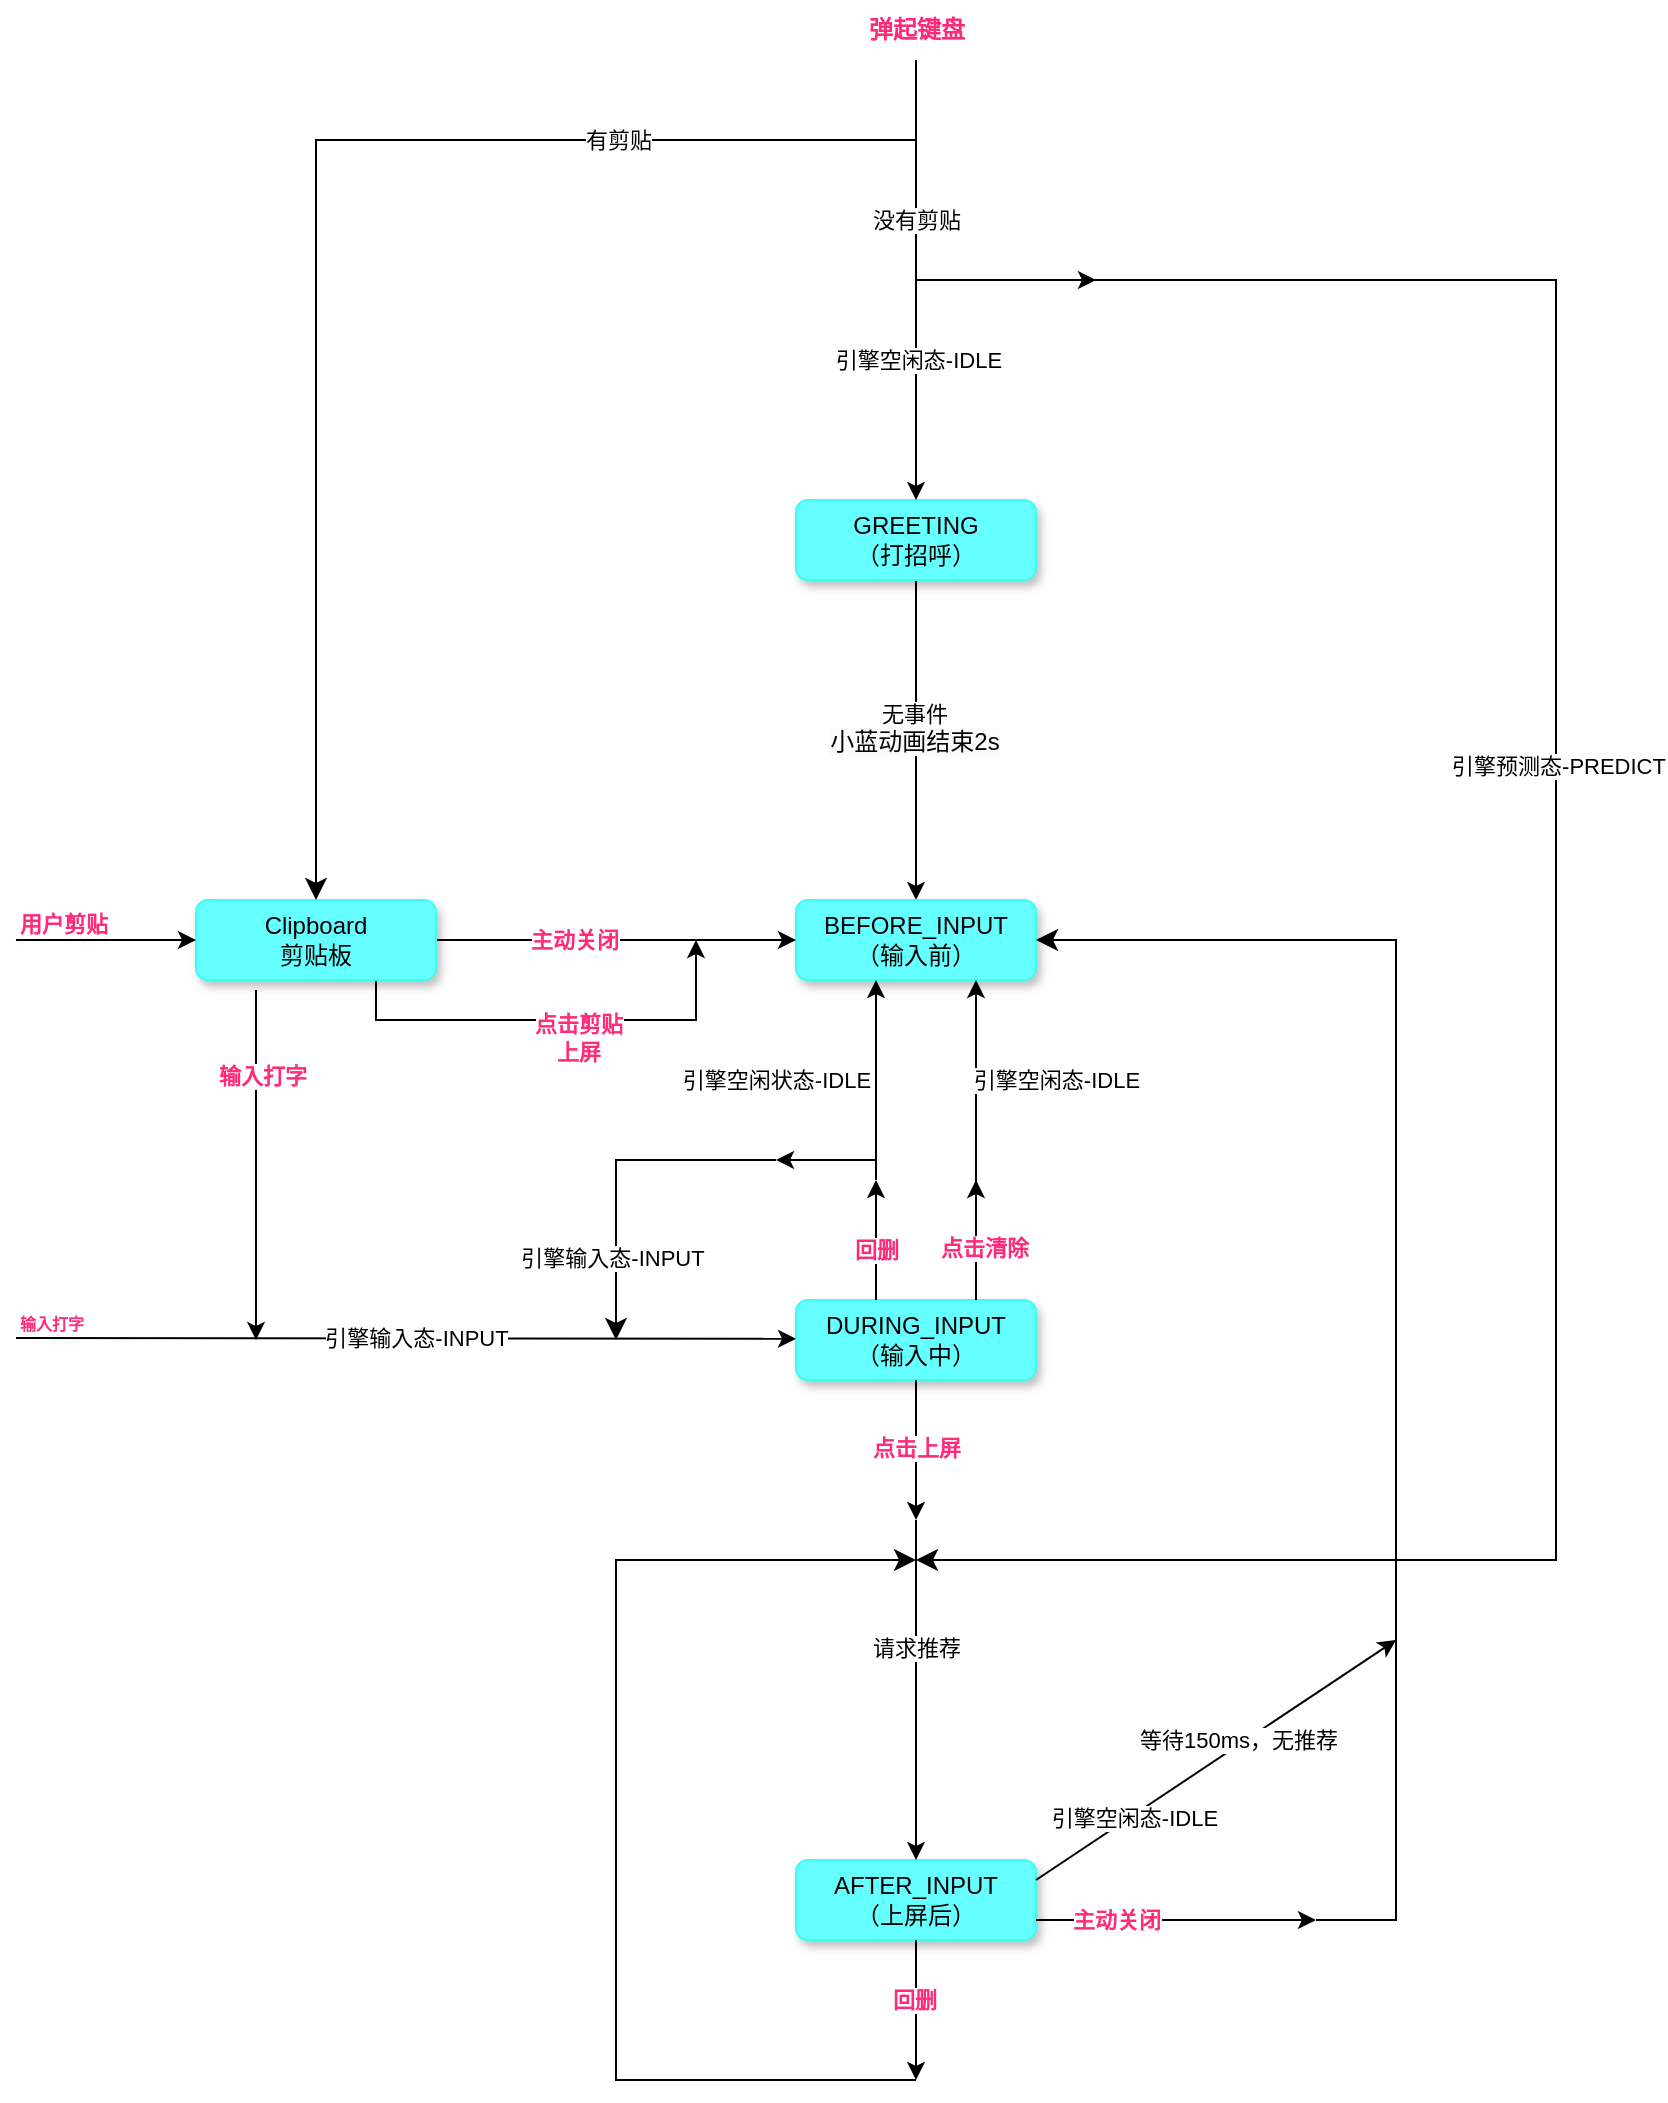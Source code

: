 <mxfile version="22.0.4" type="github">
  <diagram id="C5RBs43oDa-KdzZeNtuy" name="Page-1">
    <mxGraphModel dx="1870" dy="2040" grid="1" gridSize="10" guides="1" tooltips="1" connect="1" arrows="1" fold="1" page="1" pageScale="1" pageWidth="827" pageHeight="1169" math="0" shadow="0">
      <root>
        <mxCell id="WIyWlLk6GJQsqaUBKTNV-0" />
        <mxCell id="WIyWlLk6GJQsqaUBKTNV-1" parent="WIyWlLk6GJQsqaUBKTNV-0" />
        <mxCell id="cE5dc0JYx2kaTeAeMU1b-17" value="" style="edgeStyle=orthogonalEdgeStyle;rounded=0;orthogonalLoop=1;jettySize=auto;html=1;" edge="1" parent="WIyWlLk6GJQsqaUBKTNV-1" source="WIyWlLk6GJQsqaUBKTNV-3" target="cE5dc0JYx2kaTeAeMU1b-14">
          <mxGeometry relative="1" as="geometry">
            <Array as="points">
              <mxPoint x="400" y="350" />
              <mxPoint x="400" y="350" />
            </Array>
          </mxGeometry>
        </mxCell>
        <mxCell id="cE5dc0JYx2kaTeAeMU1b-26" value="无事件&lt;br style=&quot;border-color: var(--border-color); font-size: 12px; background-color: rgb(251, 251, 251);&quot;&gt;&lt;span style=&quot;font-size: 12px; background-color: rgb(251, 251, 251);&quot;&gt;小蓝动画结束2s&lt;/span&gt;" style="edgeLabel;html=1;align=center;verticalAlign=middle;resizable=0;points=[];" vertex="1" connectable="0" parent="cE5dc0JYx2kaTeAeMU1b-17">
          <mxGeometry x="-0.078" y="-1" relative="1" as="geometry">
            <mxPoint as="offset" />
          </mxGeometry>
        </mxCell>
        <mxCell id="WIyWlLk6GJQsqaUBKTNV-3" value="GREETING&lt;br&gt;（打招呼）" style="rounded=1;whiteSpace=wrap;html=1;fontSize=12;glass=0;strokeWidth=1;shadow=1;strokeColor=#38FFF2;fillColor=#66FFFF;" parent="WIyWlLk6GJQsqaUBKTNV-1" vertex="1">
          <mxGeometry x="340" y="280" width="120" height="40" as="geometry" />
        </mxCell>
        <mxCell id="cE5dc0JYx2kaTeAeMU1b-14" value="BEFORE_INPUT&lt;br&gt;（输入前）" style="rounded=1;whiteSpace=wrap;html=1;fontSize=12;glass=0;strokeWidth=1;shadow=1;strokeColor=#38FFF2;fillColor=#66FFFF;" vertex="1" parent="WIyWlLk6GJQsqaUBKTNV-1">
          <mxGeometry x="340" y="480" width="120" height="40" as="geometry" />
        </mxCell>
        <mxCell id="cE5dc0JYx2kaTeAeMU1b-15" value="DURING_INPUT&lt;br&gt;（输入中）" style="rounded=1;whiteSpace=wrap;html=1;fontSize=12;glass=0;strokeWidth=1;shadow=1;strokeColor=#38FFF2;fillColor=#66FFFF;" vertex="1" parent="WIyWlLk6GJQsqaUBKTNV-1">
          <mxGeometry x="340" y="680" width="120" height="40" as="geometry" />
        </mxCell>
        <mxCell id="cE5dc0JYx2kaTeAeMU1b-16" value="AFTER_INPUT&lt;br&gt;（上屏后）" style="rounded=1;whiteSpace=wrap;html=1;fontSize=12;glass=0;strokeWidth=1;shadow=1;strokeColor=#38FFF2;fillColor=#66FFFF;" vertex="1" parent="WIyWlLk6GJQsqaUBKTNV-1">
          <mxGeometry x="340" y="960" width="120" height="40" as="geometry" />
        </mxCell>
        <mxCell id="cE5dc0JYx2kaTeAeMU1b-33" value="" style="endArrow=classic;html=1;rounded=0;entryX=0.5;entryY=0;entryDx=0;entryDy=0;" edge="1" parent="WIyWlLk6GJQsqaUBKTNV-1" source="cE5dc0JYx2kaTeAeMU1b-179" target="WIyWlLk6GJQsqaUBKTNV-3">
          <mxGeometry relative="1" as="geometry">
            <mxPoint x="400" y="100" as="sourcePoint" />
            <mxPoint x="399" y="270" as="targetPoint" />
          </mxGeometry>
        </mxCell>
        <mxCell id="cE5dc0JYx2kaTeAeMU1b-34" value="引擎空闲态-IDLE" style="edgeLabel;resizable=0;html=1;align=center;verticalAlign=middle;" connectable="0" vertex="1" parent="cE5dc0JYx2kaTeAeMU1b-33">
          <mxGeometry relative="1" as="geometry">
            <mxPoint x="1" y="40" as="offset" />
          </mxGeometry>
        </mxCell>
        <mxCell id="cE5dc0JYx2kaTeAeMU1b-180" value="没有剪贴" style="edgeLabel;html=1;align=center;verticalAlign=middle;resizable=0;points=[];" vertex="1" connectable="0" parent="cE5dc0JYx2kaTeAeMU1b-33">
          <mxGeometry x="-0.732" y="-1" relative="1" as="geometry">
            <mxPoint x="1" y="50" as="offset" />
          </mxGeometry>
        </mxCell>
        <mxCell id="cE5dc0JYx2kaTeAeMU1b-38" value="" style="edgeStyle=segmentEdgeStyle;endArrow=classic;html=1;curved=0;rounded=0;endSize=8;startSize=8;" edge="1" parent="WIyWlLk6GJQsqaUBKTNV-1">
          <mxGeometry width="50" height="50" relative="1" as="geometry">
            <mxPoint x="490" y="170" as="sourcePoint" />
            <mxPoint x="400" y="810" as="targetPoint" />
            <Array as="points">
              <mxPoint x="440" y="170" />
              <mxPoint x="720" y="170" />
              <mxPoint x="720" y="710" />
            </Array>
          </mxGeometry>
        </mxCell>
        <mxCell id="cE5dc0JYx2kaTeAeMU1b-39" value="引擎预测态-PREDICT" style="edgeLabel;html=1;align=center;verticalAlign=middle;resizable=0;points=[];" vertex="1" connectable="0" parent="cE5dc0JYx2kaTeAeMU1b-38">
          <mxGeometry x="-0.11" y="1" relative="1" as="geometry">
            <mxPoint y="-1" as="offset" />
          </mxGeometry>
        </mxCell>
        <mxCell id="cE5dc0JYx2kaTeAeMU1b-43" value="" style="endArrow=classic;html=1;rounded=0;" edge="1" parent="WIyWlLk6GJQsqaUBKTNV-1">
          <mxGeometry relative="1" as="geometry">
            <mxPoint x="-50" y="699" as="sourcePoint" />
            <mxPoint x="340" y="699.41" as="targetPoint" />
          </mxGeometry>
        </mxCell>
        <mxCell id="cE5dc0JYx2kaTeAeMU1b-44" value="引擎输入态-INPUT" style="edgeLabel;resizable=0;html=1;align=center;verticalAlign=middle;" connectable="0" vertex="1" parent="cE5dc0JYx2kaTeAeMU1b-43">
          <mxGeometry relative="1" as="geometry">
            <mxPoint x="5" as="offset" />
          </mxGeometry>
        </mxCell>
        <mxCell id="cE5dc0JYx2kaTeAeMU1b-45" value="&lt;b&gt;&lt;font color=&quot;#ff2b79&quot; style=&quot;font-size: 8px;&quot;&gt;输入打字&lt;/font&gt;&lt;/b&gt;" style="edgeLabel;resizable=0;html=1;align=left;verticalAlign=bottom;" connectable="0" vertex="1" parent="cE5dc0JYx2kaTeAeMU1b-43">
          <mxGeometry x="-1" relative="1" as="geometry" />
        </mxCell>
        <mxCell id="cE5dc0JYx2kaTeAeMU1b-54" value="" style="endArrow=classic;html=1;rounded=0;exitX=0.5;exitY=1;exitDx=0;exitDy=0;" edge="1" parent="WIyWlLk6GJQsqaUBKTNV-1" source="cE5dc0JYx2kaTeAeMU1b-15">
          <mxGeometry relative="1" as="geometry">
            <mxPoint x="30" y="980" as="sourcePoint" />
            <mxPoint x="400" y="790" as="targetPoint" />
          </mxGeometry>
        </mxCell>
        <mxCell id="cE5dc0JYx2kaTeAeMU1b-109" value="&lt;b&gt;&lt;font color=&quot;#ff2b79&quot;&gt;点击上屏&lt;/font&gt;&lt;/b&gt;" style="edgeLabel;html=1;align=center;verticalAlign=middle;resizable=0;points=[];" vertex="1" connectable="0" parent="cE5dc0JYx2kaTeAeMU1b-54">
          <mxGeometry x="-0.025" y="3" relative="1" as="geometry">
            <mxPoint x="-3" as="offset" />
          </mxGeometry>
        </mxCell>
        <mxCell id="cE5dc0JYx2kaTeAeMU1b-111" value="" style="endArrow=classic;html=1;rounded=0;" edge="1" parent="WIyWlLk6GJQsqaUBKTNV-1" target="cE5dc0JYx2kaTeAeMU1b-16">
          <mxGeometry width="50" height="50" relative="1" as="geometry">
            <mxPoint x="400" y="790" as="sourcePoint" />
            <mxPoint x="450" y="740" as="targetPoint" />
          </mxGeometry>
        </mxCell>
        <mxCell id="cE5dc0JYx2kaTeAeMU1b-202" value="请求推荐" style="edgeLabel;html=1;align=center;verticalAlign=middle;resizable=0;points=[];" vertex="1" connectable="0" parent="cE5dc0JYx2kaTeAeMU1b-111">
          <mxGeometry x="-0.25" relative="1" as="geometry">
            <mxPoint as="offset" />
          </mxGeometry>
        </mxCell>
        <mxCell id="cE5dc0JYx2kaTeAeMU1b-120" value="" style="endArrow=classic;html=1;rounded=0;entryX=0.75;entryY=1;entryDx=0;entryDy=0;" edge="1" parent="WIyWlLk6GJQsqaUBKTNV-1" target="cE5dc0JYx2kaTeAeMU1b-14">
          <mxGeometry relative="1" as="geometry">
            <mxPoint x="430" y="630" as="sourcePoint" />
            <mxPoint x="730" y="679.23" as="targetPoint" />
          </mxGeometry>
        </mxCell>
        <mxCell id="cE5dc0JYx2kaTeAeMU1b-125" value="引擎空闲态-IDLE" style="edgeLabel;html=1;align=center;verticalAlign=middle;resizable=0;points=[];" vertex="1" connectable="0" parent="cE5dc0JYx2kaTeAeMU1b-120">
          <mxGeometry x="0.03" y="-1" relative="1" as="geometry">
            <mxPoint x="39" y="-4" as="offset" />
          </mxGeometry>
        </mxCell>
        <mxCell id="cE5dc0JYx2kaTeAeMU1b-129" value="" style="endArrow=classic;html=1;rounded=0;" edge="1" parent="WIyWlLk6GJQsqaUBKTNV-1">
          <mxGeometry width="50" height="50" relative="1" as="geometry">
            <mxPoint x="380" y="680" as="sourcePoint" />
            <mxPoint x="380" y="620" as="targetPoint" />
          </mxGeometry>
        </mxCell>
        <mxCell id="cE5dc0JYx2kaTeAeMU1b-130" value="&lt;b&gt;&lt;font color=&quot;#ff2b79&quot;&gt;回删&lt;/font&gt;&lt;/b&gt;" style="edgeLabel;html=1;align=center;verticalAlign=middle;resizable=0;points=[];" vertex="1" connectable="0" parent="cE5dc0JYx2kaTeAeMU1b-129">
          <mxGeometry x="-0.147" y="-3" relative="1" as="geometry">
            <mxPoint x="-3" as="offset" />
          </mxGeometry>
        </mxCell>
        <mxCell id="cE5dc0JYx2kaTeAeMU1b-131" value="" style="endArrow=classic;html=1;rounded=0;entryX=0.5;entryY=1;entryDx=0;entryDy=0;" edge="1" parent="WIyWlLk6GJQsqaUBKTNV-1">
          <mxGeometry width="50" height="50" relative="1" as="geometry">
            <mxPoint x="380" y="620" as="sourcePoint" />
            <mxPoint x="380" y="520" as="targetPoint" />
          </mxGeometry>
        </mxCell>
        <mxCell id="cE5dc0JYx2kaTeAeMU1b-132" value="引擎空闲状态-IDLE" style="edgeLabel;html=1;align=center;verticalAlign=middle;resizable=0;points=[];" vertex="1" connectable="0" parent="cE5dc0JYx2kaTeAeMU1b-131">
          <mxGeometry x="0.012" relative="1" as="geometry">
            <mxPoint x="-50" as="offset" />
          </mxGeometry>
        </mxCell>
        <mxCell id="cE5dc0JYx2kaTeAeMU1b-133" value="" style="edgeStyle=segmentEdgeStyle;endArrow=classic;html=1;curved=0;rounded=0;endSize=8;startSize=8;" edge="1" parent="WIyWlLk6GJQsqaUBKTNV-1">
          <mxGeometry width="50" height="50" relative="1" as="geometry">
            <mxPoint x="330" y="610" as="sourcePoint" />
            <mxPoint x="250" y="700" as="targetPoint" />
            <Array as="points">
              <mxPoint x="250" y="610" />
              <mxPoint x="250" y="680" />
            </Array>
          </mxGeometry>
        </mxCell>
        <mxCell id="cE5dc0JYx2kaTeAeMU1b-136" value="引擎输入态-INPUT" style="edgeLabel;html=1;align=center;verticalAlign=middle;resizable=0;points=[];" vertex="1" connectable="0" parent="cE5dc0JYx2kaTeAeMU1b-133">
          <mxGeometry x="0.519" y="-2" relative="1" as="geometry">
            <mxPoint as="offset" />
          </mxGeometry>
        </mxCell>
        <mxCell id="cE5dc0JYx2kaTeAeMU1b-134" value="" style="endArrow=classic;html=1;rounded=0;" edge="1" parent="WIyWlLk6GJQsqaUBKTNV-1">
          <mxGeometry width="50" height="50" relative="1" as="geometry">
            <mxPoint x="400" y="1000" as="sourcePoint" />
            <mxPoint x="400" y="1070" as="targetPoint" />
          </mxGeometry>
        </mxCell>
        <mxCell id="cE5dc0JYx2kaTeAeMU1b-135" value="&lt;b&gt;&lt;font color=&quot;#ff2b79&quot;&gt;回删&lt;/font&gt;&lt;/b&gt;" style="edgeLabel;html=1;align=center;verticalAlign=middle;resizable=0;points=[];" vertex="1" connectable="0" parent="cE5dc0JYx2kaTeAeMU1b-134">
          <mxGeometry x="-0.16" y="-3" relative="1" as="geometry">
            <mxPoint x="2" as="offset" />
          </mxGeometry>
        </mxCell>
        <mxCell id="cE5dc0JYx2kaTeAeMU1b-140" value="" style="edgeStyle=segmentEdgeStyle;endArrow=classic;html=1;curved=0;rounded=0;endSize=8;startSize=8;" edge="1" parent="WIyWlLk6GJQsqaUBKTNV-1">
          <mxGeometry width="50" height="50" relative="1" as="geometry">
            <mxPoint x="400" y="1070" as="sourcePoint" />
            <mxPoint x="400" y="810" as="targetPoint" />
            <Array as="points">
              <mxPoint x="250" y="1070" />
              <mxPoint x="250" y="810" />
            </Array>
          </mxGeometry>
        </mxCell>
        <mxCell id="cE5dc0JYx2kaTeAeMU1b-143" value="" style="endArrow=classic;html=1;rounded=0;" edge="1" parent="WIyWlLk6GJQsqaUBKTNV-1">
          <mxGeometry width="50" height="50" relative="1" as="geometry">
            <mxPoint x="460" y="990" as="sourcePoint" />
            <mxPoint x="600" y="990" as="targetPoint" />
          </mxGeometry>
        </mxCell>
        <mxCell id="cE5dc0JYx2kaTeAeMU1b-144" value="&lt;font style=&quot;&quot; color=&quot;#ff2b79&quot;&gt;&lt;b&gt;主动关闭&lt;/b&gt;&lt;/font&gt;" style="edgeLabel;html=1;align=center;verticalAlign=middle;resizable=0;points=[];" vertex="1" connectable="0" parent="cE5dc0JYx2kaTeAeMU1b-143">
          <mxGeometry x="-0.567" y="-1" relative="1" as="geometry">
            <mxPoint x="9" y="-1" as="offset" />
          </mxGeometry>
        </mxCell>
        <mxCell id="cE5dc0JYx2kaTeAeMU1b-145" value="" style="edgeStyle=segmentEdgeStyle;endArrow=classic;html=1;curved=0;rounded=0;endSize=8;startSize=8;entryX=1;entryY=0.5;entryDx=0;entryDy=0;" edge="1" parent="WIyWlLk6GJQsqaUBKTNV-1" target="cE5dc0JYx2kaTeAeMU1b-14">
          <mxGeometry width="50" height="50" relative="1" as="geometry">
            <mxPoint x="600" y="990" as="sourcePoint" />
            <mxPoint x="570" y="500" as="targetPoint" />
            <Array as="points">
              <mxPoint x="640" y="990" />
              <mxPoint x="640" y="500" />
            </Array>
          </mxGeometry>
        </mxCell>
        <mxCell id="cE5dc0JYx2kaTeAeMU1b-147" value="" style="endArrow=classic;html=1;rounded=0;" edge="1" parent="WIyWlLk6GJQsqaUBKTNV-1">
          <mxGeometry width="50" height="50" relative="1" as="geometry">
            <mxPoint x="400" y="170" as="sourcePoint" />
            <mxPoint x="490" y="170" as="targetPoint" />
          </mxGeometry>
        </mxCell>
        <mxCell id="cE5dc0JYx2kaTeAeMU1b-148" value="" style="endArrow=classic;html=1;rounded=0;" edge="1" parent="WIyWlLk6GJQsqaUBKTNV-1">
          <mxGeometry width="50" height="50" relative="1" as="geometry">
            <mxPoint x="430" y="680" as="sourcePoint" />
            <mxPoint x="430" y="620" as="targetPoint" />
          </mxGeometry>
        </mxCell>
        <mxCell id="cE5dc0JYx2kaTeAeMU1b-149" value="&lt;b&gt;&lt;font color=&quot;#ff2b79&quot;&gt;点击清除&lt;/font&gt;&lt;/b&gt;" style="edgeLabel;html=1;align=center;verticalAlign=middle;resizable=0;points=[];" vertex="1" connectable="0" parent="cE5dc0JYx2kaTeAeMU1b-148">
          <mxGeometry x="-0.098" y="-4" relative="1" as="geometry">
            <mxPoint y="1" as="offset" />
          </mxGeometry>
        </mxCell>
        <mxCell id="cE5dc0JYx2kaTeAeMU1b-150" value="" style="endArrow=classic;html=1;rounded=0;" edge="1" parent="WIyWlLk6GJQsqaUBKTNV-1">
          <mxGeometry width="50" height="50" relative="1" as="geometry">
            <mxPoint x="380" y="610" as="sourcePoint" />
            <mxPoint x="330" y="610" as="targetPoint" />
          </mxGeometry>
        </mxCell>
        <mxCell id="cE5dc0JYx2kaTeAeMU1b-183" style="edgeStyle=orthogonalEdgeStyle;rounded=0;orthogonalLoop=1;jettySize=auto;html=1;" edge="1" parent="WIyWlLk6GJQsqaUBKTNV-1" source="cE5dc0JYx2kaTeAeMU1b-167" target="cE5dc0JYx2kaTeAeMU1b-14">
          <mxGeometry relative="1" as="geometry" />
        </mxCell>
        <mxCell id="cE5dc0JYx2kaTeAeMU1b-184" value="&lt;b&gt;&lt;font color=&quot;#ff2b79&quot;&gt;主动关闭&lt;/font&gt;&lt;/b&gt;" style="edgeLabel;html=1;align=center;verticalAlign=middle;resizable=0;points=[];" vertex="1" connectable="0" parent="cE5dc0JYx2kaTeAeMU1b-183">
          <mxGeometry x="-0.318" y="-1" relative="1" as="geometry">
            <mxPoint x="7" y="-1" as="offset" />
          </mxGeometry>
        </mxCell>
        <mxCell id="cE5dc0JYx2kaTeAeMU1b-193" style="edgeStyle=orthogonalEdgeStyle;rounded=0;orthogonalLoop=1;jettySize=auto;html=1;" edge="1" parent="WIyWlLk6GJQsqaUBKTNV-1">
          <mxGeometry relative="1" as="geometry">
            <mxPoint x="290" y="500" as="targetPoint" />
            <mxPoint x="110" y="520" as="sourcePoint" />
            <Array as="points">
              <mxPoint x="130" y="520" />
              <mxPoint x="130" y="540" />
              <mxPoint x="290" y="540" />
            </Array>
          </mxGeometry>
        </mxCell>
        <mxCell id="cE5dc0JYx2kaTeAeMU1b-197" value="&lt;b&gt;&lt;font color=&quot;#ff2b79&quot;&gt;点击剪贴&lt;br&gt;上屏&lt;br&gt;&lt;/font&gt;&lt;/b&gt;" style="edgeLabel;html=1;align=center;verticalAlign=middle;resizable=0;points=[];" vertex="1" connectable="0" parent="cE5dc0JYx2kaTeAeMU1b-193">
          <mxGeometry x="-0.864" y="1" relative="1" as="geometry">
            <mxPoint x="104" y="30" as="offset" />
          </mxGeometry>
        </mxCell>
        <mxCell id="cE5dc0JYx2kaTeAeMU1b-167" value="Clipboard&lt;br&gt;剪贴板" style="rounded=1;whiteSpace=wrap;html=1;fontSize=12;glass=0;strokeWidth=1;shadow=1;strokeColor=#38FFF2;fillColor=#66FFFF;" vertex="1" parent="WIyWlLk6GJQsqaUBKTNV-1">
          <mxGeometry x="40" y="480" width="120" height="40" as="geometry" />
        </mxCell>
        <mxCell id="cE5dc0JYx2kaTeAeMU1b-173" value="" style="endArrow=classic;html=1;rounded=0;entryX=0;entryY=0.5;entryDx=0;entryDy=0;" edge="1" parent="WIyWlLk6GJQsqaUBKTNV-1" target="cE5dc0JYx2kaTeAeMU1b-167">
          <mxGeometry relative="1" as="geometry">
            <mxPoint x="-50" y="500" as="sourcePoint" />
            <mxPoint x="250" y="299.38" as="targetPoint" />
          </mxGeometry>
        </mxCell>
        <mxCell id="cE5dc0JYx2kaTeAeMU1b-175" value="&lt;font color=&quot;#ff2b79&quot;&gt;&lt;b&gt;用户剪贴&lt;/b&gt;&lt;/font&gt;" style="edgeLabel;resizable=0;html=1;align=left;verticalAlign=bottom;" connectable="0" vertex="1" parent="cE5dc0JYx2kaTeAeMU1b-173">
          <mxGeometry x="-1" relative="1" as="geometry" />
        </mxCell>
        <mxCell id="cE5dc0JYx2kaTeAeMU1b-179" value="&lt;b&gt;&lt;font color=&quot;#ff2b79&quot;&gt;弹起键盘&lt;/font&gt;&lt;/b&gt;" style="text;html=1;align=center;verticalAlign=middle;resizable=0;points=[];autosize=1;strokeColor=none;fillColor=none;" vertex="1" parent="WIyWlLk6GJQsqaUBKTNV-1">
          <mxGeometry x="365" y="30" width="70" height="30" as="geometry" />
        </mxCell>
        <mxCell id="cE5dc0JYx2kaTeAeMU1b-181" value="" style="edgeStyle=segmentEdgeStyle;endArrow=classic;html=1;curved=0;rounded=0;endSize=8;startSize=8;entryX=0.5;entryY=0;entryDx=0;entryDy=0;" edge="1" parent="WIyWlLk6GJQsqaUBKTNV-1" target="cE5dc0JYx2kaTeAeMU1b-167">
          <mxGeometry width="50" height="50" relative="1" as="geometry">
            <mxPoint x="400" y="100" as="sourcePoint" />
            <mxPoint x="180" y="272" as="targetPoint" />
          </mxGeometry>
        </mxCell>
        <mxCell id="cE5dc0JYx2kaTeAeMU1b-182" value="有剪贴" style="edgeLabel;html=1;align=center;verticalAlign=middle;resizable=0;points=[];" vertex="1" connectable="0" parent="cE5dc0JYx2kaTeAeMU1b-181">
          <mxGeometry x="-0.548" y="1" relative="1" as="geometry">
            <mxPoint x="4" y="-1" as="offset" />
          </mxGeometry>
        </mxCell>
        <mxCell id="cE5dc0JYx2kaTeAeMU1b-195" value="" style="endArrow=classic;html=1;rounded=0;" edge="1" parent="WIyWlLk6GJQsqaUBKTNV-1">
          <mxGeometry width="50" height="50" relative="1" as="geometry">
            <mxPoint x="70" y="525" as="sourcePoint" />
            <mxPoint x="70" y="700" as="targetPoint" />
          </mxGeometry>
        </mxCell>
        <mxCell id="cE5dc0JYx2kaTeAeMU1b-196" value="&lt;b&gt;&lt;font color=&quot;#ff2b79&quot;&gt;输入打字&lt;/font&gt;&lt;/b&gt;" style="edgeLabel;html=1;align=center;verticalAlign=middle;resizable=0;points=[];" vertex="1" connectable="0" parent="cE5dc0JYx2kaTeAeMU1b-195">
          <mxGeometry x="-0.517" y="3" relative="1" as="geometry">
            <mxPoint as="offset" />
          </mxGeometry>
        </mxCell>
        <mxCell id="cE5dc0JYx2kaTeAeMU1b-200" value="" style="endArrow=classic;html=1;rounded=0;" edge="1" parent="WIyWlLk6GJQsqaUBKTNV-1">
          <mxGeometry width="50" height="50" relative="1" as="geometry">
            <mxPoint x="460" y="970" as="sourcePoint" />
            <mxPoint x="640" y="850" as="targetPoint" />
          </mxGeometry>
        </mxCell>
        <mxCell id="cE5dc0JYx2kaTeAeMU1b-201" value="等待150ms，无推荐" style="edgeLabel;html=1;align=center;verticalAlign=middle;resizable=0;points=[];" vertex="1" connectable="0" parent="cE5dc0JYx2kaTeAeMU1b-200">
          <mxGeometry x="-0.525" y="1" relative="1" as="geometry">
            <mxPoint x="58" y="-41" as="offset" />
          </mxGeometry>
        </mxCell>
        <mxCell id="cE5dc0JYx2kaTeAeMU1b-203" value="引擎空闲态-IDLE" style="edgeLabel;html=1;align=center;verticalAlign=middle;resizable=0;points=[];" vertex="1" connectable="0" parent="cE5dc0JYx2kaTeAeMU1b-200">
          <mxGeometry x="-0.465" y="-1" relative="1" as="geometry">
            <mxPoint as="offset" />
          </mxGeometry>
        </mxCell>
      </root>
    </mxGraphModel>
  </diagram>
</mxfile>
